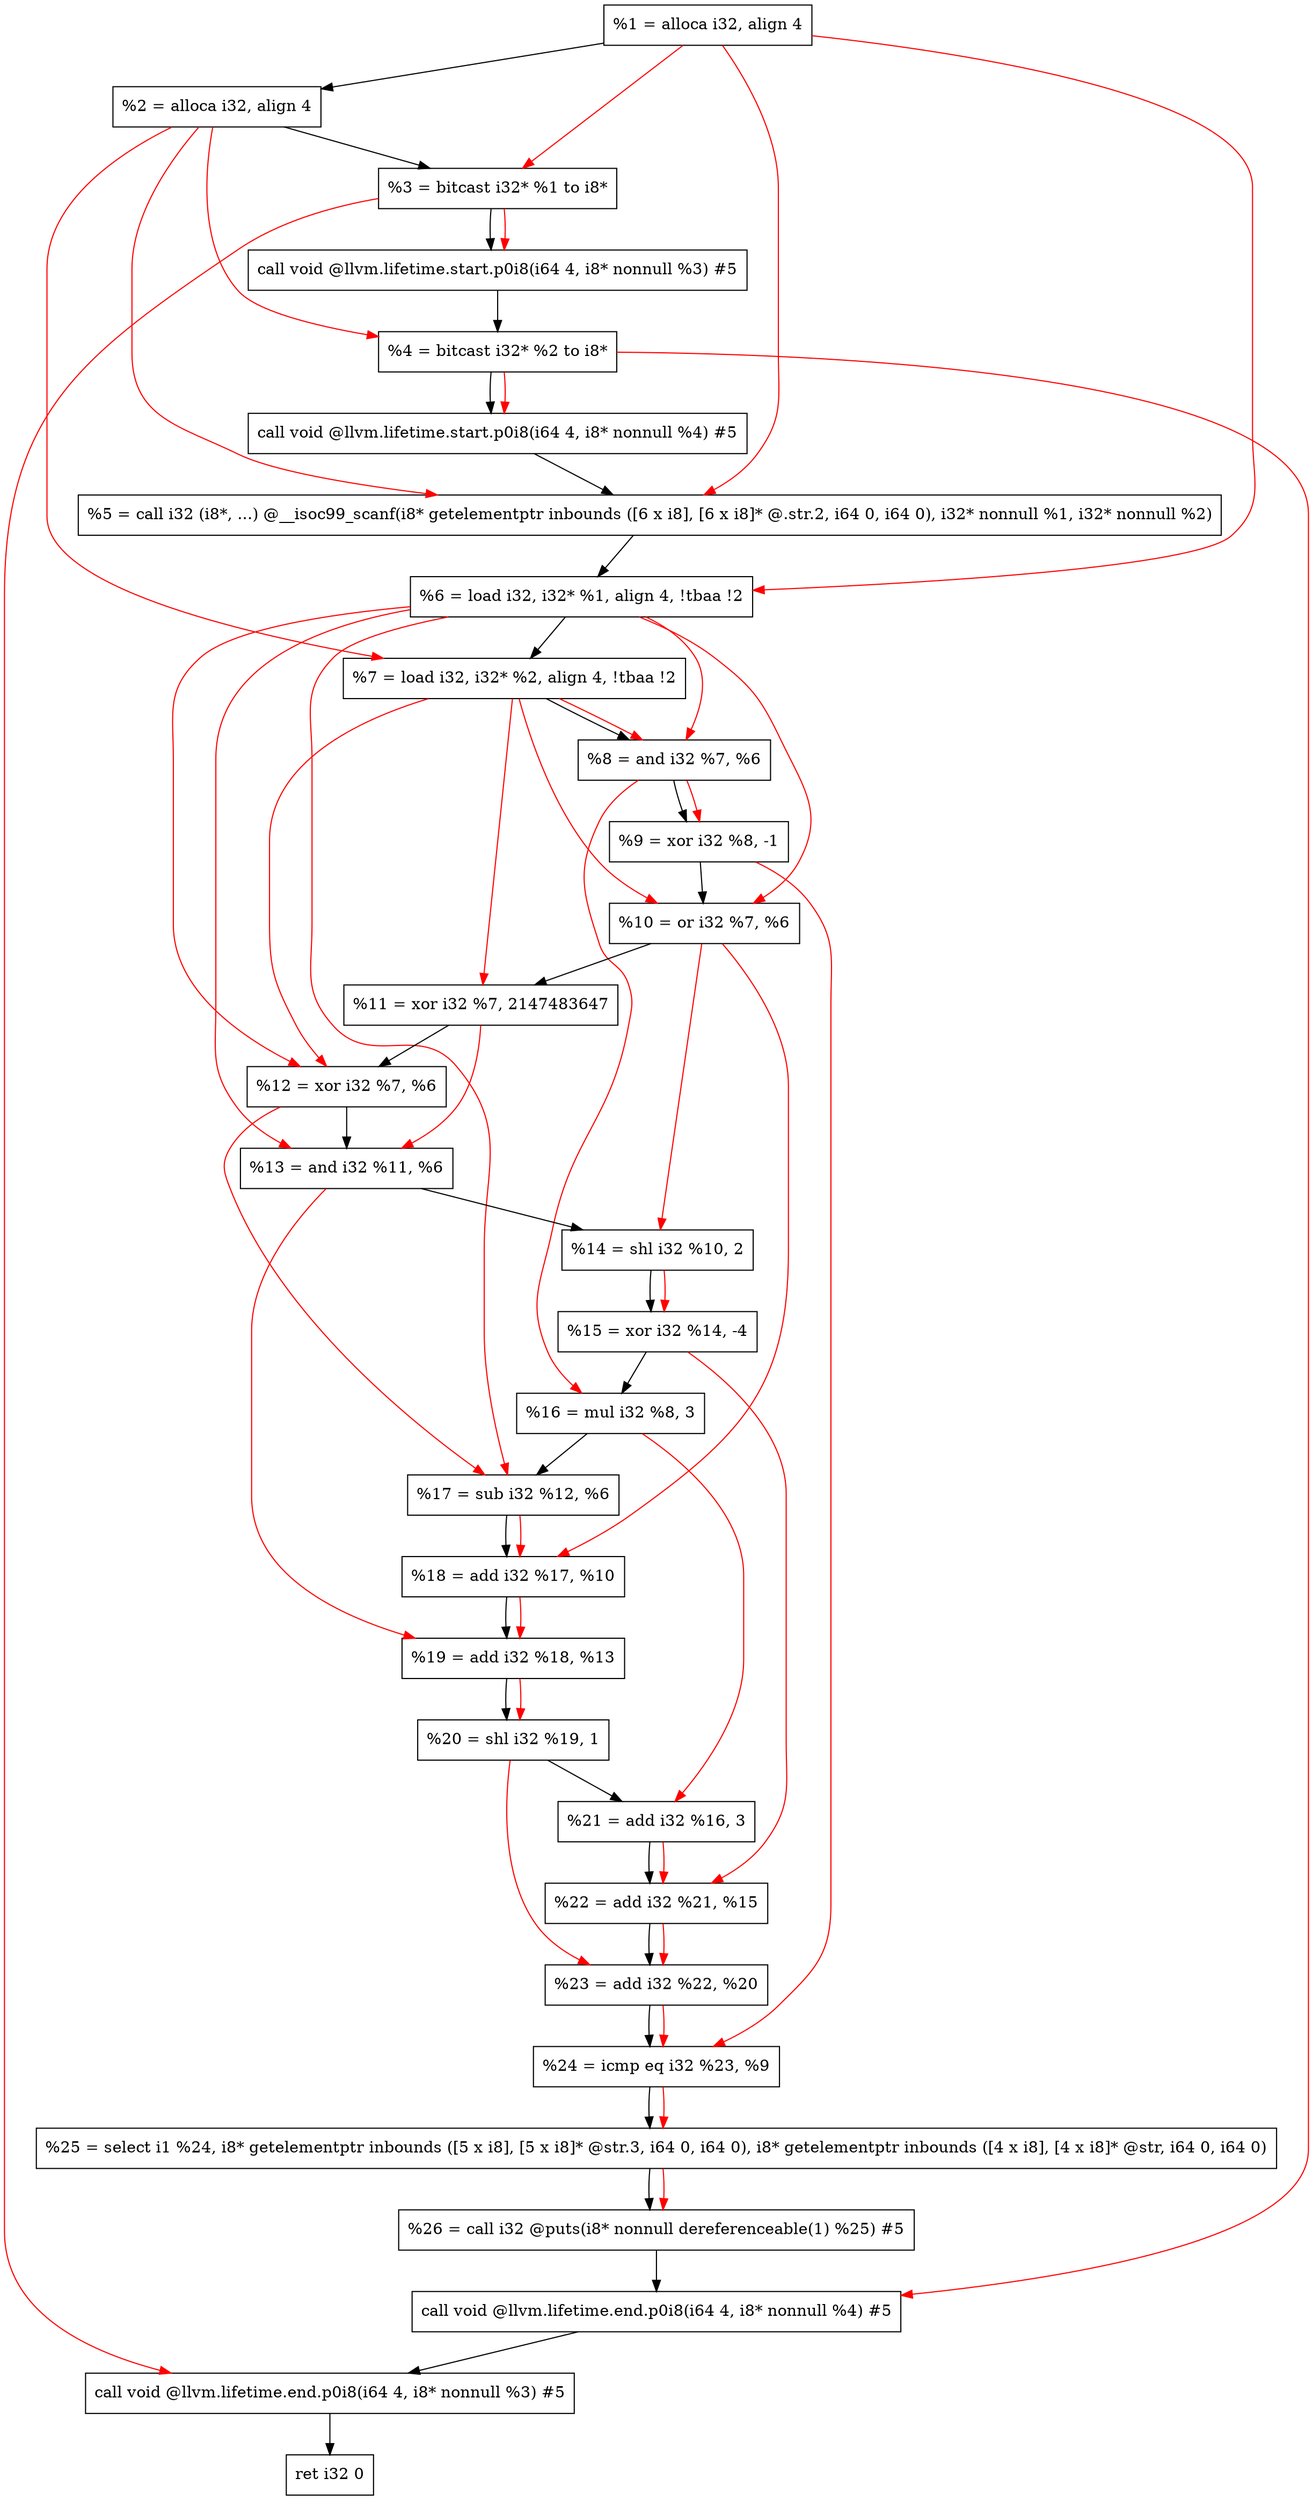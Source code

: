 digraph "DFG for'main' function" {
	Node0x1f4d988[shape=record, label="  %1 = alloca i32, align 4"];
	Node0x1f4da08[shape=record, label="  %2 = alloca i32, align 4"];
	Node0x1f4da98[shape=record, label="  %3 = bitcast i32* %1 to i8*"];
	Node0x1f4def8[shape=record, label="  call void @llvm.lifetime.start.p0i8(i64 4, i8* nonnull %3) #5"];
	Node0x1f4dfd8[shape=record, label="  %4 = bitcast i32* %2 to i8*"];
	Node0x1f4e0f8[shape=record, label="  call void @llvm.lifetime.start.p0i8(i64 4, i8* nonnull %4) #5"];
	Node0x1f4e330[shape=record, label="  %5 = call i32 (i8*, ...) @__isoc99_scanf(i8* getelementptr inbounds ([6 x i8], [6 x i8]* @.str.2, i64 0, i64 0), i32* nonnull %1, i32* nonnull %2)"];
	Node0x1f4e3e8[shape=record, label="  %6 = load i32, i32* %1, align 4, !tbaa !2"];
	Node0x1f4f358[shape=record, label="  %7 = load i32, i32* %2, align 4, !tbaa !2"];
	Node0x1f4f9e0[shape=record, label="  %8 = and i32 %7, %6"];
	Node0x1f4fa50[shape=record, label="  %9 = xor i32 %8, -1"];
	Node0x1f4fac0[shape=record, label="  %10 = or i32 %7, %6"];
	Node0x1f4fb30[shape=record, label="  %11 = xor i32 %7, 2147483647"];
	Node0x1f4fba0[shape=record, label="  %12 = xor i32 %7, %6"];
	Node0x1f4fc10[shape=record, label="  %13 = and i32 %11, %6"];
	Node0x1f4fc80[shape=record, label="  %14 = shl i32 %10, 2"];
	Node0x1f4fcf0[shape=record, label="  %15 = xor i32 %14, -4"];
	Node0x1f4fd60[shape=record, label="  %16 = mul i32 %8, 3"];
	Node0x1f4fdd0[shape=record, label="  %17 = sub i32 %12, %6"];
	Node0x1f4fe40[shape=record, label="  %18 = add i32 %17, %10"];
	Node0x1f4feb0[shape=record, label="  %19 = add i32 %18, %13"];
	Node0x1f4ff20[shape=record, label="  %20 = shl i32 %19, 1"];
	Node0x1f4ff90[shape=record, label="  %21 = add i32 %16, 3"];
	Node0x1f50000[shape=record, label="  %22 = add i32 %21, %15"];
	Node0x1f50070[shape=record, label="  %23 = add i32 %22, %20"];
	Node0x1f500e0[shape=record, label="  %24 = icmp eq i32 %23, %9"];
	Node0x1eee9d8[shape=record, label="  %25 = select i1 %24, i8* getelementptr inbounds ([5 x i8], [5 x i8]* @str.3, i64 0, i64 0), i8* getelementptr inbounds ([4 x i8], [4 x i8]* @str, i64 0, i64 0)"];
	Node0x1f50170[shape=record, label="  %26 = call i32 @puts(i8* nonnull dereferenceable(1) %25) #5"];
	Node0x1f503c8[shape=record, label="  call void @llvm.lifetime.end.p0i8(i64 4, i8* nonnull %4) #5"];
	Node0x1f50528[shape=record, label="  call void @llvm.lifetime.end.p0i8(i64 4, i8* nonnull %3) #5"];
	Node0x1f505e8[shape=record, label="  ret i32 0"];
	Node0x1f4d988 -> Node0x1f4da08;
	Node0x1f4da08 -> Node0x1f4da98;
	Node0x1f4da98 -> Node0x1f4def8;
	Node0x1f4def8 -> Node0x1f4dfd8;
	Node0x1f4dfd8 -> Node0x1f4e0f8;
	Node0x1f4e0f8 -> Node0x1f4e330;
	Node0x1f4e330 -> Node0x1f4e3e8;
	Node0x1f4e3e8 -> Node0x1f4f358;
	Node0x1f4f358 -> Node0x1f4f9e0;
	Node0x1f4f9e0 -> Node0x1f4fa50;
	Node0x1f4fa50 -> Node0x1f4fac0;
	Node0x1f4fac0 -> Node0x1f4fb30;
	Node0x1f4fb30 -> Node0x1f4fba0;
	Node0x1f4fba0 -> Node0x1f4fc10;
	Node0x1f4fc10 -> Node0x1f4fc80;
	Node0x1f4fc80 -> Node0x1f4fcf0;
	Node0x1f4fcf0 -> Node0x1f4fd60;
	Node0x1f4fd60 -> Node0x1f4fdd0;
	Node0x1f4fdd0 -> Node0x1f4fe40;
	Node0x1f4fe40 -> Node0x1f4feb0;
	Node0x1f4feb0 -> Node0x1f4ff20;
	Node0x1f4ff20 -> Node0x1f4ff90;
	Node0x1f4ff90 -> Node0x1f50000;
	Node0x1f50000 -> Node0x1f50070;
	Node0x1f50070 -> Node0x1f500e0;
	Node0x1f500e0 -> Node0x1eee9d8;
	Node0x1eee9d8 -> Node0x1f50170;
	Node0x1f50170 -> Node0x1f503c8;
	Node0x1f503c8 -> Node0x1f50528;
	Node0x1f50528 -> Node0x1f505e8;
edge [color=red]
	Node0x1f4d988 -> Node0x1f4da98;
	Node0x1f4da98 -> Node0x1f4def8;
	Node0x1f4da08 -> Node0x1f4dfd8;
	Node0x1f4dfd8 -> Node0x1f4e0f8;
	Node0x1f4d988 -> Node0x1f4e330;
	Node0x1f4da08 -> Node0x1f4e330;
	Node0x1f4d988 -> Node0x1f4e3e8;
	Node0x1f4da08 -> Node0x1f4f358;
	Node0x1f4f358 -> Node0x1f4f9e0;
	Node0x1f4e3e8 -> Node0x1f4f9e0;
	Node0x1f4f9e0 -> Node0x1f4fa50;
	Node0x1f4f358 -> Node0x1f4fac0;
	Node0x1f4e3e8 -> Node0x1f4fac0;
	Node0x1f4f358 -> Node0x1f4fb30;
	Node0x1f4f358 -> Node0x1f4fba0;
	Node0x1f4e3e8 -> Node0x1f4fba0;
	Node0x1f4fb30 -> Node0x1f4fc10;
	Node0x1f4e3e8 -> Node0x1f4fc10;
	Node0x1f4fac0 -> Node0x1f4fc80;
	Node0x1f4fc80 -> Node0x1f4fcf0;
	Node0x1f4f9e0 -> Node0x1f4fd60;
	Node0x1f4fba0 -> Node0x1f4fdd0;
	Node0x1f4e3e8 -> Node0x1f4fdd0;
	Node0x1f4fdd0 -> Node0x1f4fe40;
	Node0x1f4fac0 -> Node0x1f4fe40;
	Node0x1f4fe40 -> Node0x1f4feb0;
	Node0x1f4fc10 -> Node0x1f4feb0;
	Node0x1f4feb0 -> Node0x1f4ff20;
	Node0x1f4fd60 -> Node0x1f4ff90;
	Node0x1f4ff90 -> Node0x1f50000;
	Node0x1f4fcf0 -> Node0x1f50000;
	Node0x1f50000 -> Node0x1f50070;
	Node0x1f4ff20 -> Node0x1f50070;
	Node0x1f50070 -> Node0x1f500e0;
	Node0x1f4fa50 -> Node0x1f500e0;
	Node0x1f500e0 -> Node0x1eee9d8;
	Node0x1eee9d8 -> Node0x1f50170;
	Node0x1f4dfd8 -> Node0x1f503c8;
	Node0x1f4da98 -> Node0x1f50528;
}
